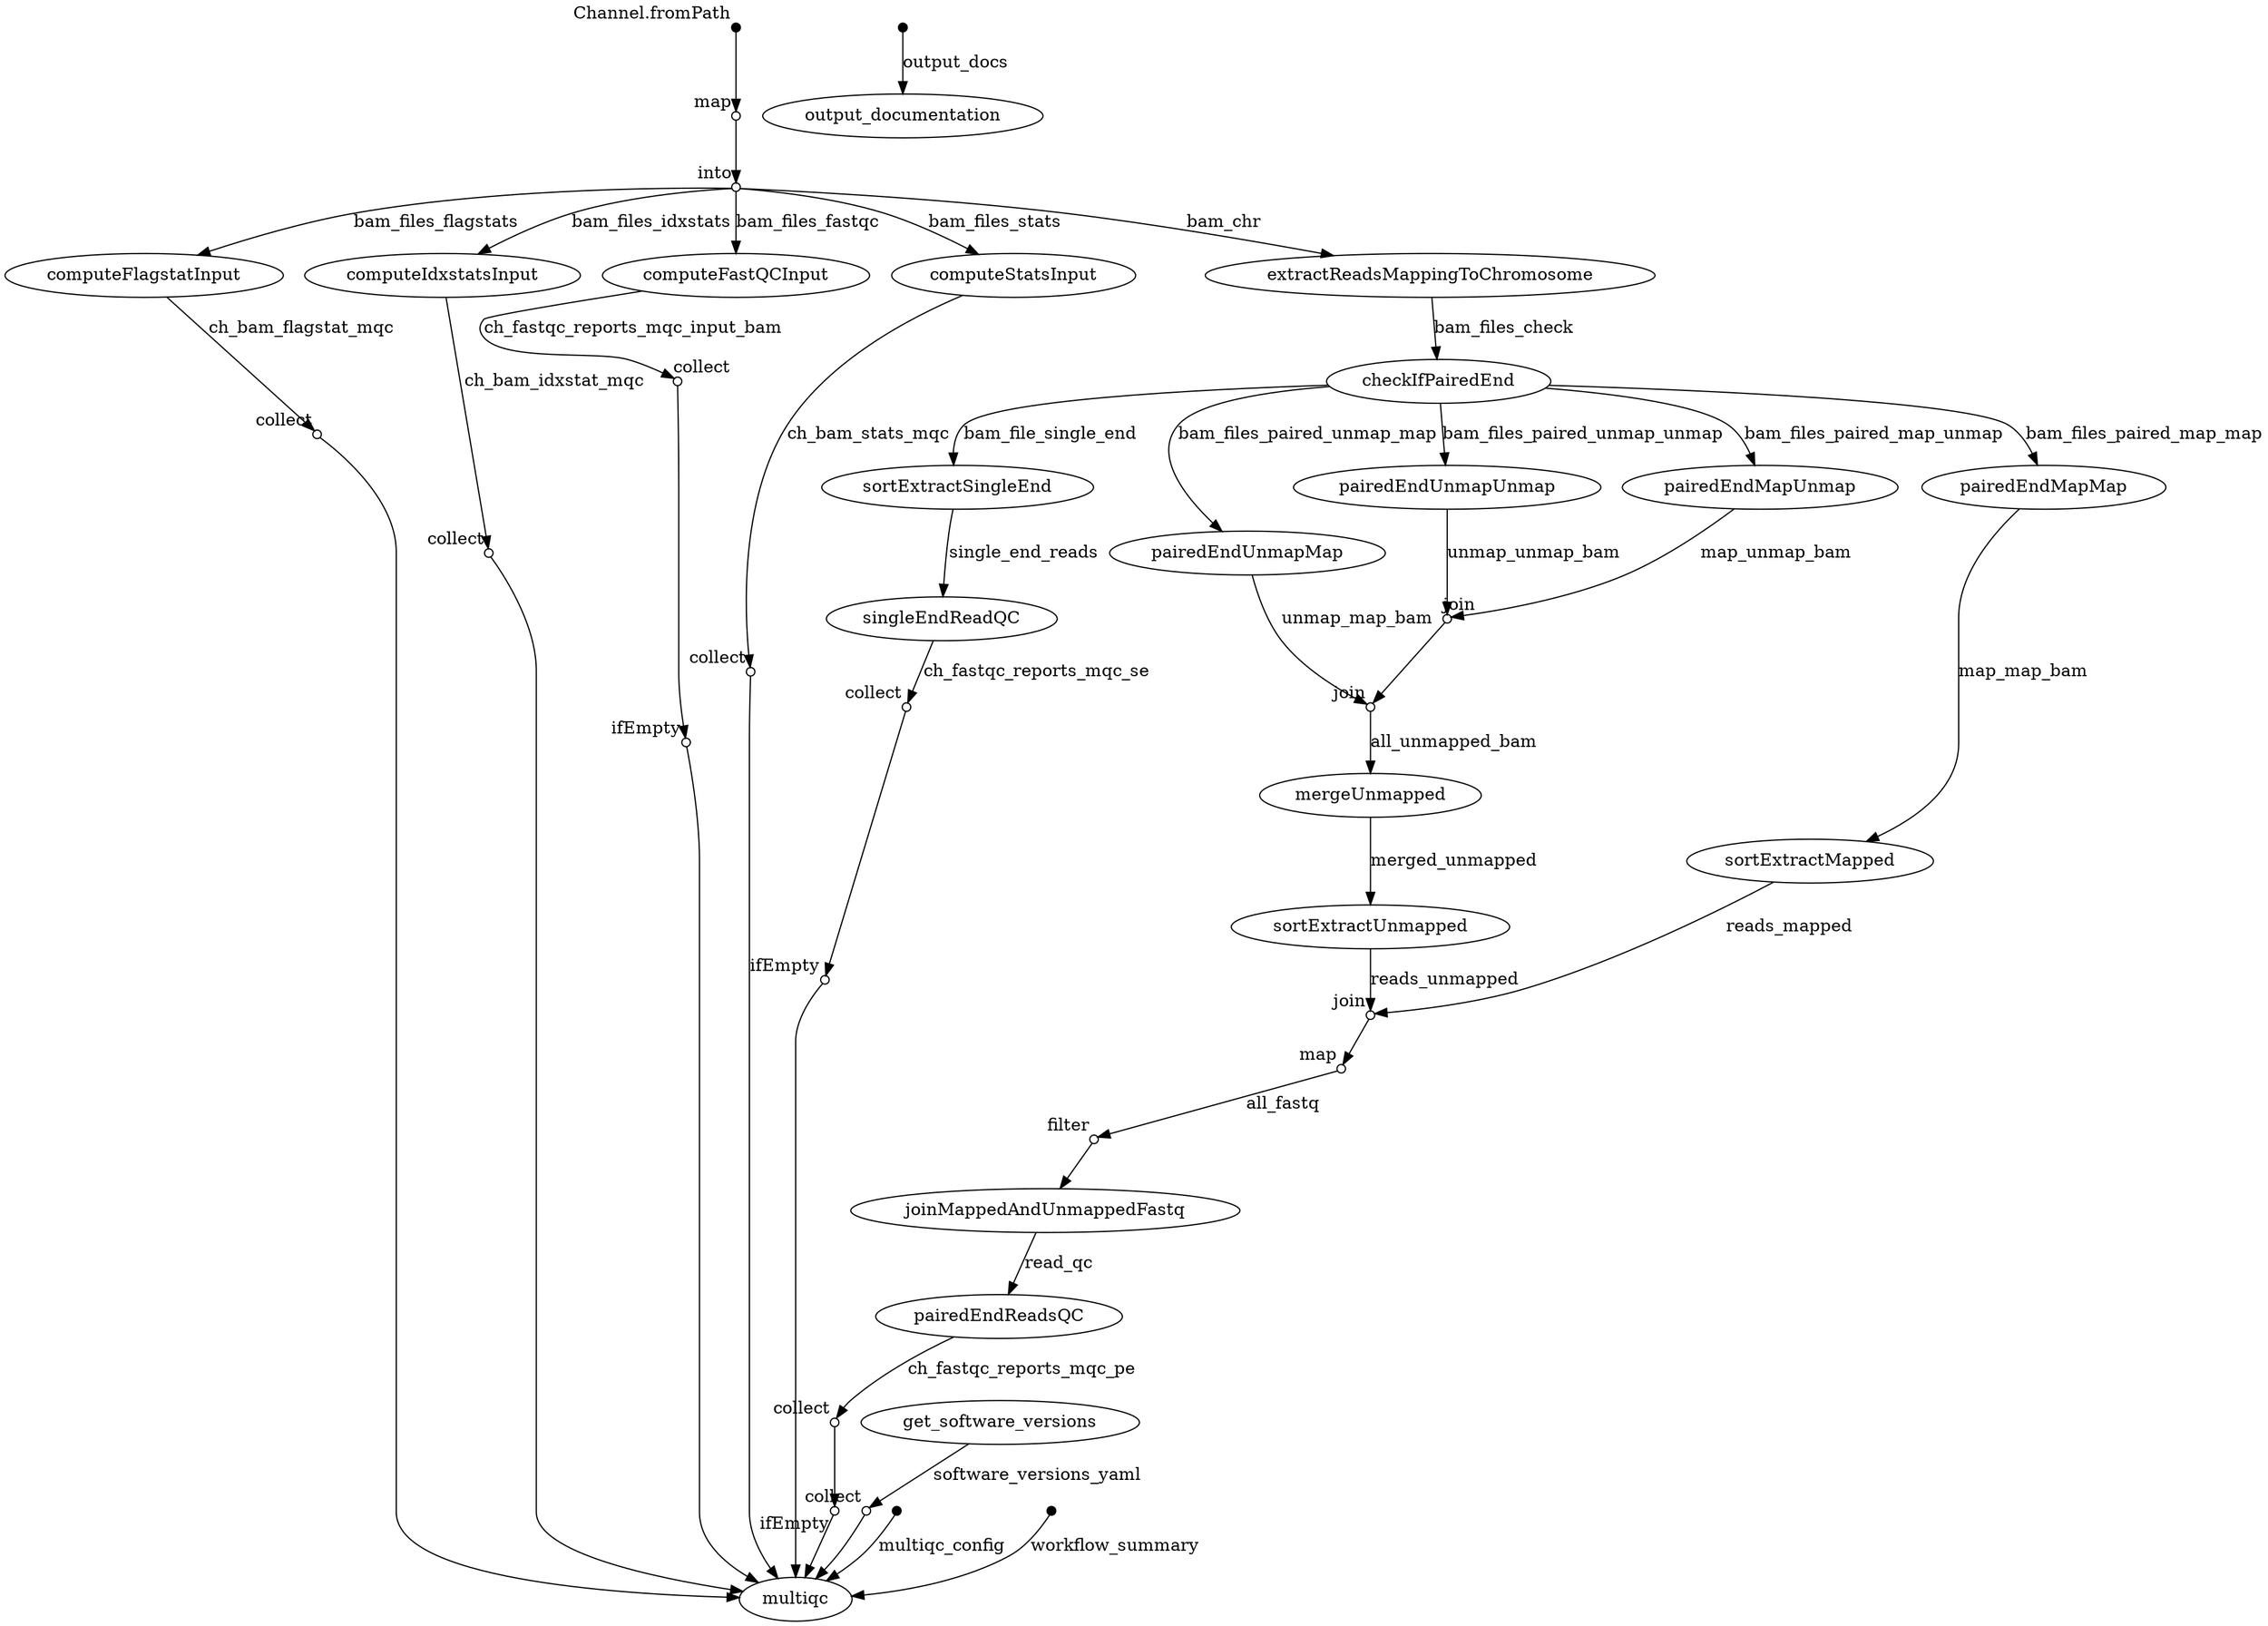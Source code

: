 digraph "pipeline_dag" {
p0 [shape=point,label="",fixedsize=true,width=0.1,xlabel="Channel.fromPath"];
p1 [shape=circle,label="",fixedsize=true,width=0.1,xlabel="map"];
p0 -> p1;

p1 [shape=circle,label="",fixedsize=true,width=0.1,xlabel="map"];
p2 [shape=circle,label="",fixedsize=true,width=0.1,xlabel="into"];
p1 -> p2;

p2 [shape=circle,label="",fixedsize=true,width=0.1,xlabel="into"];
p6 [label="computeFlagstatInput"];
p2 -> p6 [label="bam_files_flagstats"];

p2 [shape=circle,label="",fixedsize=true,width=0.1,xlabel="into"];
p7 [label="computeIdxstatsInput"];
p2 -> p7 [label="bam_files_idxstats"];

p2 [shape=circle,label="",fixedsize=true,width=0.1,xlabel="into"];
p9 [label="computeFastQCInput"];
p2 -> p9 [label="bam_files_fastqc"];

p2 [shape=circle,label="",fixedsize=true,width=0.1,xlabel="into"];
p8 [label="computeStatsInput"];
p2 -> p8 [label="bam_files_stats"];

p2 [shape=circle,label="",fixedsize=true,width=0.1,xlabel="into"];
p4 [label="extractReadsMappingToChromosome"];
p2 -> p4 [label="bam_chr"];

p3 [label="get_software_versions"];
p28 [shape=circle,label="",fixedsize=true,width=0.1,xlabel="collect"];
p3 -> p28 [label="software_versions_yaml"];

p4 [label="extractReadsMappingToChromosome"];
p5 [label="checkIfPairedEnd"];
p4 -> p5 [label="bam_files_check"];

p5 [label="checkIfPairedEnd"];
p10 [label="pairedEndMapMap"];
p5 -> p10 [label="bam_files_paired_map_map"];

p5 [label="checkIfPairedEnd"];
p11 [label="pairedEndUnmapUnmap"];
p5 -> p11 [label="bam_files_paired_unmap_unmap"];

p5 [label="checkIfPairedEnd"];
p12 [label="pairedEndUnmapMap"];
p5 -> p12 [label="bam_files_paired_unmap_map"];

p5 [label="checkIfPairedEnd"];
p13 [label="pairedEndMapUnmap"];
p5 -> p13 [label="bam_files_paired_map_unmap"];

p5 [label="checkIfPairedEnd"];
p24 [label="sortExtractSingleEnd"];
p5 -> p24 [label="bam_file_single_end"];

p6 [label="computeFlagstatInput"];
p29 [shape=circle,label="",fixedsize=true,width=0.1,xlabel="collect"];
p6 -> p29 [label="ch_bam_flagstat_mqc"];

p7 [label="computeIdxstatsInput"];
p31 [shape=circle,label="",fixedsize=true,width=0.1,xlabel="collect"];
p7 -> p31 [label="ch_bam_idxstat_mqc"];

p8 [label="computeStatsInput"];
p30 [shape=circle,label="",fixedsize=true,width=0.1,xlabel="collect"];
p8 -> p30 [label="ch_bam_stats_mqc"];

p9 [label="computeFastQCInput"];
p32 [shape=circle,label="",fixedsize=true,width=0.1,xlabel="collect"];
p9 -> p32 [label="ch_fastqc_reports_mqc_input_bam"];

p10 [label="pairedEndMapMap"];
p17 [label="sortExtractMapped"];
p10 -> p17 [label="map_map_bam"];

p11 [label="pairedEndUnmapUnmap"];
p14 [shape=circle,label="",fixedsize=true,width=0.1,xlabel="join"];
p11 -> p14 [label="unmap_unmap_bam"];

p12 [label="pairedEndUnmapMap"];
p15 [shape=circle,label="",fixedsize=true,width=0.1,xlabel="join"];
p12 -> p15 [label="unmap_map_bam"];

p13 [label="pairedEndMapUnmap"];
p14 [shape=circle,label="",fixedsize=true,width=0.1,xlabel="join"];
p13 -> p14 [label="map_unmap_bam"];

p14 [shape=circle,label="",fixedsize=true,width=0.1,xlabel="join"];
p15 [shape=circle,label="",fixedsize=true,width=0.1,xlabel="join"];
p14 -> p15;

p15 [shape=circle,label="",fixedsize=true,width=0.1,xlabel="join"];
p16 [label="mergeUnmapped"];
p15 -> p16 [label="all_unmapped_bam"];

p16 [label="mergeUnmapped"];
p18 [label="sortExtractUnmapped"];
p16 -> p18 [label="merged_unmapped"];

p17 [label="sortExtractMapped"];
p19 [shape=circle,label="",fixedsize=true,width=0.1,xlabel="join"];
p17 -> p19 [label="reads_mapped"];

p18 [label="sortExtractUnmapped"];
p19 [shape=circle,label="",fixedsize=true,width=0.1,xlabel="join"];
p18 -> p19 [label="reads_unmapped"];

p19 [shape=circle,label="",fixedsize=true,width=0.1,xlabel="join"];
p20 [shape=circle,label="",fixedsize=true,width=0.1,xlabel="map"];
p19 -> p20;

p20 [shape=circle,label="",fixedsize=true,width=0.1,xlabel="map"];
p21 [shape=circle,label="",fixedsize=true,width=0.1,xlabel="filter"];
p20 -> p21 [label="all_fastq"];

p21 [shape=circle,label="",fixedsize=true,width=0.1,xlabel="filter"];
p22 [label="joinMappedAndUnmappedFastq"];
p21 -> p22;

p22 [label="joinMappedAndUnmappedFastq"];
p23 [label="pairedEndReadsQC"];
p22 -> p23 [label="read_qc"];

p23 [label="pairedEndReadsQC"];
p36 [shape=circle,label="",fixedsize=true,width=0.1,xlabel="collect"];
p23 -> p36 [label="ch_fastqc_reports_mqc_pe"];

p24 [label="sortExtractSingleEnd"];
p25 [label="singleEndReadQC"];
p24 -> p25 [label="single_end_reads"];

p25 [label="singleEndReadQC"];
p34 [shape=circle,label="",fixedsize=true,width=0.1,xlabel="collect"];
p25 -> p34 [label="ch_fastqc_reports_mqc_se"];

p26 [shape=point,label="",fixedsize=true,width=0.1];
p27 [label="output_documentation"];
p26 -> p27 [label="output_docs"];

p28 [shape=circle,label="",fixedsize=true,width=0.1,xlabel="collect"];
p40 [label="multiqc"];
p28 -> p40;

p29 [shape=circle,label="",fixedsize=true,width=0.1,xlabel="collect"];
p40 [label="multiqc"];
p29 -> p40;

p30 [shape=circle,label="",fixedsize=true,width=0.1,xlabel="collect"];
p40 [label="multiqc"];
p30 -> p40;

p31 [shape=circle,label="",fixedsize=true,width=0.1,xlabel="collect"];
p40 [label="multiqc"];
p31 -> p40;

p32 [shape=circle,label="",fixedsize=true,width=0.1,xlabel="collect"];
p33 [shape=circle,label="",fixedsize=true,width=0.1,xlabel="ifEmpty"];
p32 -> p33;

p33 [shape=circle,label="",fixedsize=true,width=0.1,xlabel="ifEmpty"];
p40 [label="multiqc"];
p33 -> p40;

p34 [shape=circle,label="",fixedsize=true,width=0.1,xlabel="collect"];
p35 [shape=circle,label="",fixedsize=true,width=0.1,xlabel="ifEmpty"];
p34 -> p35;

p35 [shape=circle,label="",fixedsize=true,width=0.1,xlabel="ifEmpty"];
p40 [label="multiqc"];
p35 -> p40;

p36 [shape=circle,label="",fixedsize=true,width=0.1,xlabel="collect"];
p37 [shape=circle,label="",fixedsize=true,width=0.1,xlabel="ifEmpty"];
p36 -> p37;

p37 [shape=circle,label="",fixedsize=true,width=0.1,xlabel="ifEmpty"];
p40 [label="multiqc"];
p37 -> p40;

p38 [shape=point,label="",fixedsize=true,width=0.1];
p40 [label="multiqc"];
p38 -> p40 [label="multiqc_config"];

p39 [shape=point,label="",fixedsize=true,width=0.1];
p40 [label="multiqc"];
p39 -> p40 [label="workflow_summary"];

}
